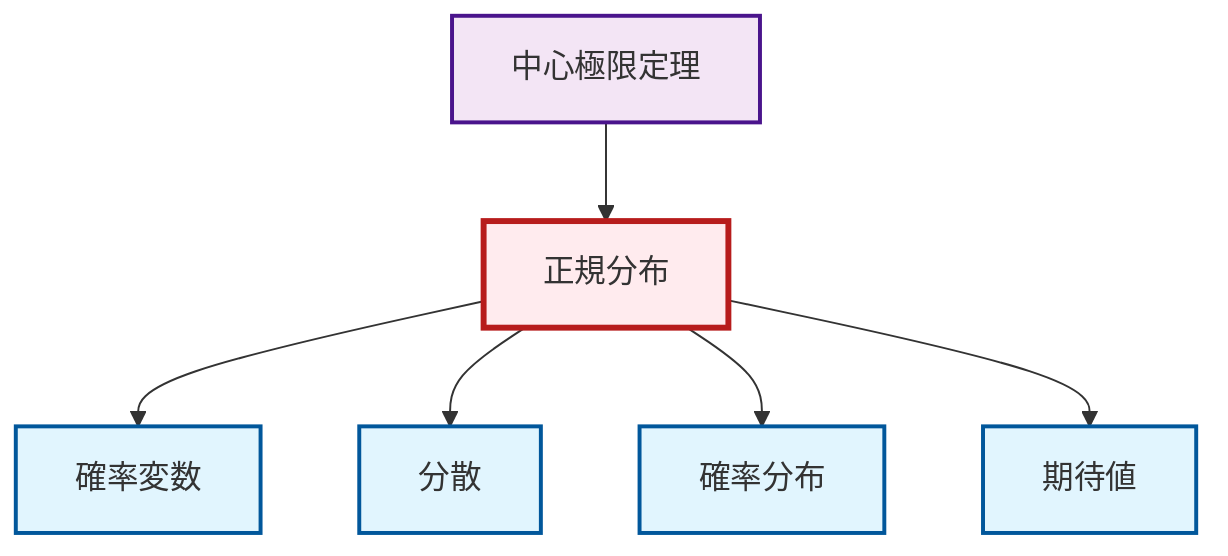 graph TD
    classDef definition fill:#e1f5fe,stroke:#01579b,stroke-width:2px
    classDef theorem fill:#f3e5f5,stroke:#4a148c,stroke-width:2px
    classDef axiom fill:#fff3e0,stroke:#e65100,stroke-width:2px
    classDef example fill:#e8f5e9,stroke:#1b5e20,stroke-width:2px
    classDef current fill:#ffebee,stroke:#b71c1c,stroke-width:3px
    def-variance["分散"]:::definition
    thm-central-limit["中心極限定理"]:::theorem
    def-expectation["期待値"]:::definition
    def-normal-distribution["正規分布"]:::definition
    def-probability-distribution["確率分布"]:::definition
    def-random-variable["確率変数"]:::definition
    def-normal-distribution --> def-random-variable
    thm-central-limit --> def-normal-distribution
    def-normal-distribution --> def-variance
    def-normal-distribution --> def-probability-distribution
    def-normal-distribution --> def-expectation
    class def-normal-distribution current